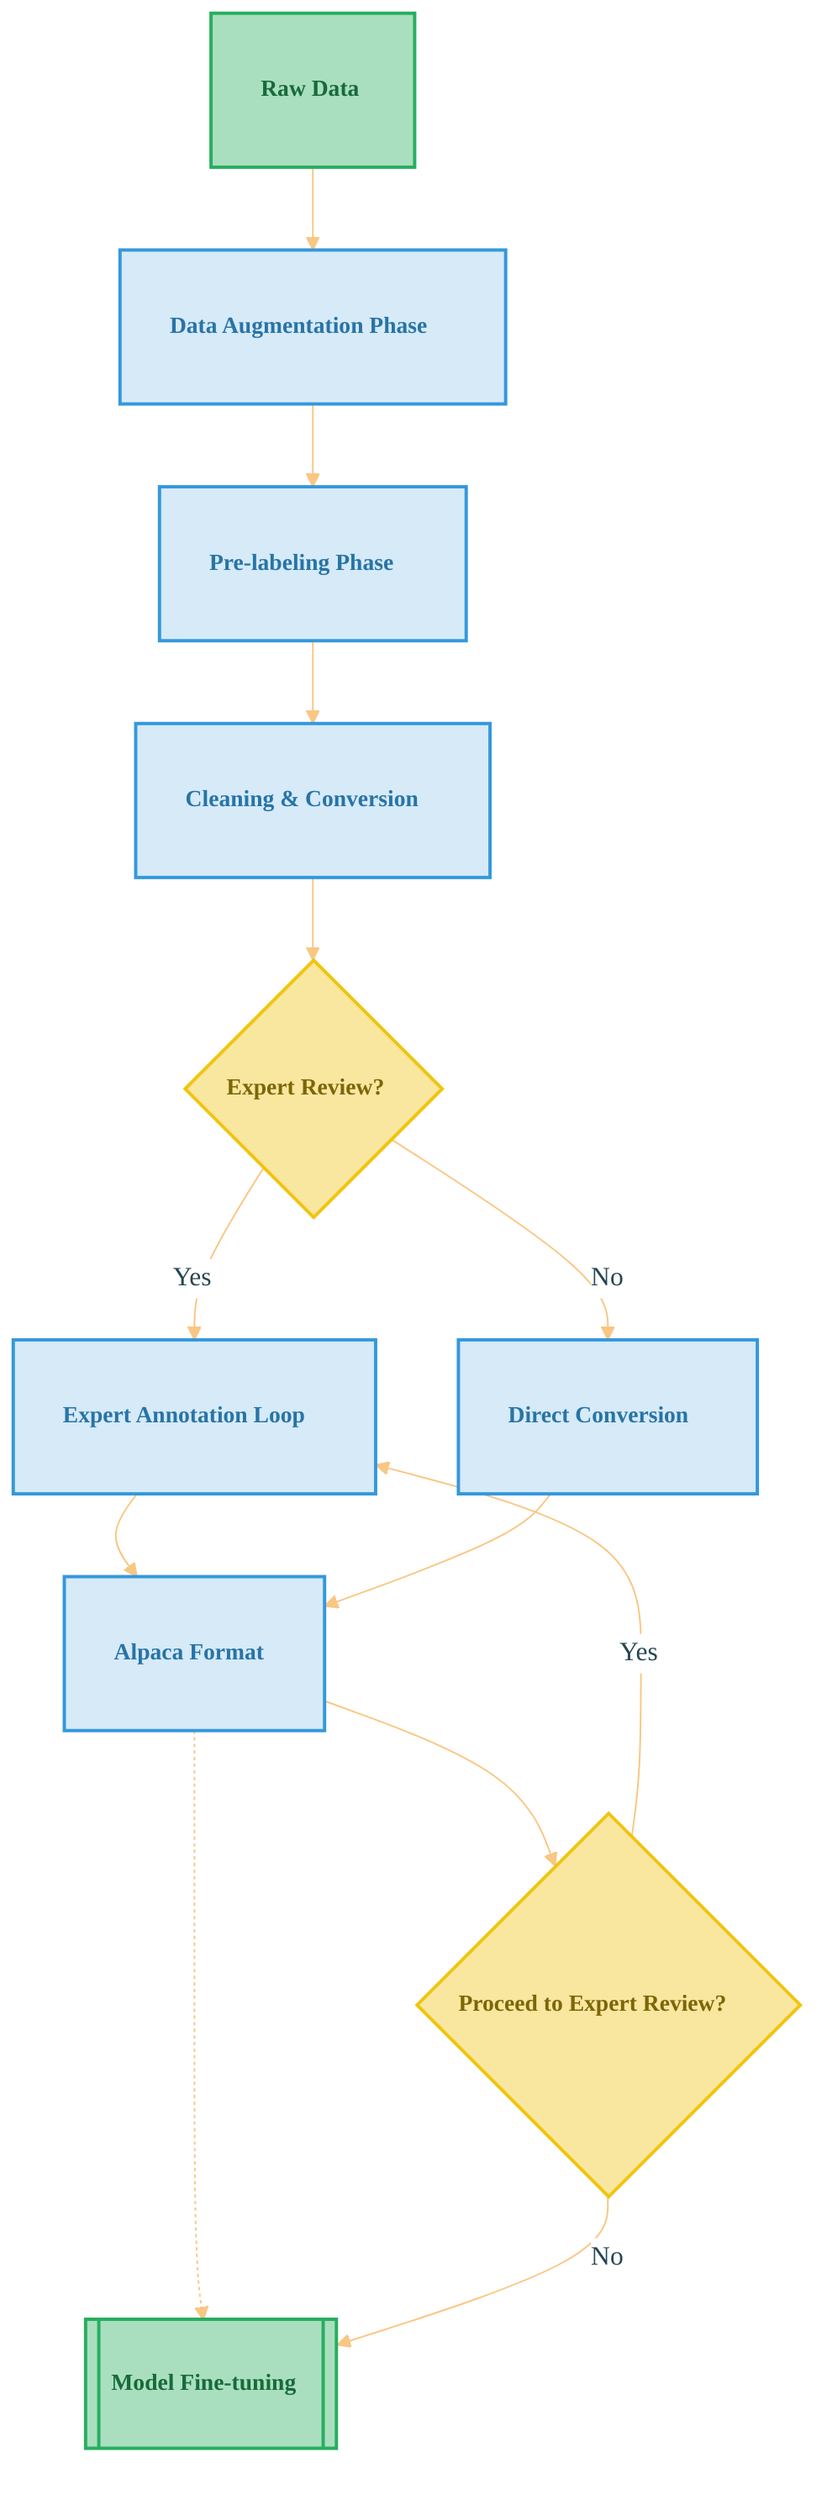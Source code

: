 %%{init: {
  'theme': 'base',
  'themeVariables': {
    'primaryColor': '#ffffff',
    'primaryTextColor': '#264653',
    'primaryBorderColor': '#f9c784',
    'lineColor': '#f9c784',
    'clusterBkg': 'transparent',
    'clusterBorder': 'transparent',
    'fontFamily': 'Arial, Helvetica, sans-serif',
    'flowchart': {
      'nodeSpacing': 40,
      'rankSpacing': 50,
      'curve': 'basis'
    }
  }
}}%%
flowchart TB
    A[Raw Data] --> B[Data Augmentation Phase]
    B --> C[Pre-labeling Phase]
    C --> D[Cleaning & Conversion]
    D --> E{Expert Review?}
    
    E -->|Yes| F[Expert Annotation Loop]
    E -->|No| G[Direct Conversion]
    
    F --> H[Alpaca Format]
    G --> H
    
    H --> I{Proceed to Expert Review?}
    H -.-> J[[Model Fine-tuning]]
    
    I -->|Yes| F
    I -->|No| J
    
    %% Improved styling
    classDef phase fill:#D6EAF8,stroke:#3498DB,stroke-width:2px,color:#2874A6,text-align:center,font-size:14px,font-weight:bold,border-radius:5px,padding:10px
    classDef decision fill:#F9E79F,stroke:#F1C40F,stroke-width:2px,color:#7D6608,text-align:center,font-size:14px,font-weight:bold
    classDef final fill:#A9DFBF,stroke:#27AE60,stroke-width:2px,color:#186A3B,text-align:center,font-size:14px,font-weight:bold,border-radius:5px,padding:10px
    
    class A,J final
    class B,C,D,F,G,H phase
    class E,I decision